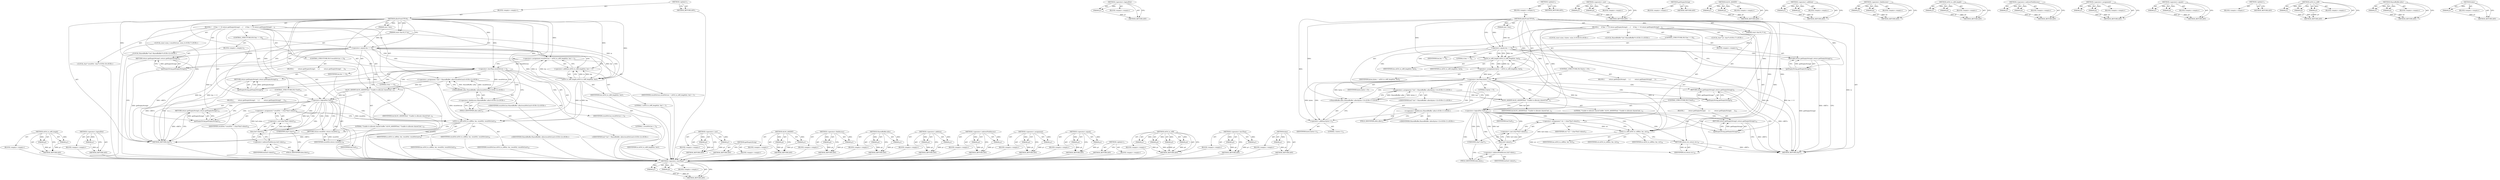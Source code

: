 digraph "data" {
vulnerable_113 [label=<(METHOD,&lt;operator&gt;.lessThan)>];
vulnerable_114 [label=<(PARAM,p1)>];
vulnerable_115 [label=<(PARAM,p2)>];
vulnerable_116 [label=<(BLOCK,&lt;empty&gt;,&lt;empty&gt;)>];
vulnerable_117 [label=<(METHOD_RETURN,ANY)>];
vulnerable_138 [label=<(METHOD,&lt;operator&gt;.logicalNot)>];
vulnerable_139 [label=<(PARAM,p1)>];
vulnerable_140 [label=<(BLOCK,&lt;empty&gt;,&lt;empty&gt;)>];
vulnerable_141 [label=<(METHOD_RETURN,ANY)>];
vulnerable_6 [label=<(METHOD,&lt;global&gt;)<SUB>1</SUB>>];
vulnerable_7 [label=<(BLOCK,&lt;empty&gt;,&lt;empty&gt;)<SUB>1</SUB>>];
vulnerable_8 [label=<(METHOD,allocFromUTF16)<SUB>1</SUB>>];
vulnerable_9 [label=<(PARAM,const char16_t* in)<SUB>1</SUB>>];
vulnerable_10 [label=<(PARAM,size_t len)<SUB>1</SUB>>];
vulnerable_11 [label=<(BLOCK,{
     if (len == 0) return getEmptyString();
 ...,{
     if (len == 0) return getEmptyString();
 ...)<SUB>3</SUB>>];
vulnerable_12 [label=<(CONTROL_STRUCTURE,IF,if (len == 0))<SUB>4</SUB>>];
vulnerable_13 [label=<(&lt;operator&gt;.equals,len == 0)<SUB>4</SUB>>];
vulnerable_14 [label=<(IDENTIFIER,len,len == 0)<SUB>4</SUB>>];
vulnerable_15 [label=<(LITERAL,0,len == 0)<SUB>4</SUB>>];
vulnerable_16 [label=<(BLOCK,&lt;empty&gt;,&lt;empty&gt;)<SUB>4</SUB>>];
vulnerable_17 [label=<(RETURN,return getEmptyString();,return getEmptyString();)<SUB>4</SUB>>];
vulnerable_18 [label=<(getEmptyString,getEmptyString())<SUB>4</SUB>>];
vulnerable_19 [label="<(LOCAL,const ssize_t bytes: ssize_t)<SUB>6</SUB>>"];
vulnerable_20 [label=<(&lt;operator&gt;.assignment,bytes = utf16_to_utf8_length(in, len))<SUB>6</SUB>>];
vulnerable_21 [label=<(IDENTIFIER,bytes,bytes = utf16_to_utf8_length(in, len))<SUB>6</SUB>>];
vulnerable_22 [label=<(utf16_to_utf8_length,utf16_to_utf8_length(in, len))<SUB>6</SUB>>];
vulnerable_23 [label=<(IDENTIFIER,in,utf16_to_utf8_length(in, len))<SUB>6</SUB>>];
vulnerable_24 [label=<(IDENTIFIER,len,utf16_to_utf8_length(in, len))<SUB>6</SUB>>];
vulnerable_25 [label=<(CONTROL_STRUCTURE,IF,if (bytes &lt; 0))<SUB>7</SUB>>];
vulnerable_26 [label=<(&lt;operator&gt;.lessThan,bytes &lt; 0)<SUB>7</SUB>>];
vulnerable_27 [label=<(IDENTIFIER,bytes,bytes &lt; 0)<SUB>7</SUB>>];
vulnerable_28 [label=<(LITERAL,0,bytes &lt; 0)<SUB>7</SUB>>];
vulnerable_29 [label=<(BLOCK,{
         return getEmptyString();
     },{
         return getEmptyString();
     })<SUB>7</SUB>>];
vulnerable_30 [label=<(RETURN,return getEmptyString();,return getEmptyString();)<SUB>8</SUB>>];
vulnerable_31 [label=<(getEmptyString,getEmptyString())<SUB>8</SUB>>];
vulnerable_32 [label="<(LOCAL,SharedBuffer* buf: SharedBuffer*)<SUB>11</SUB>>"];
vulnerable_33 [label="<(&lt;operator&gt;.assignment,* buf = SharedBuffer::alloc(bytes+1))<SUB>11</SUB>>"];
vulnerable_34 [label="<(IDENTIFIER,buf,* buf = SharedBuffer::alloc(bytes+1))<SUB>11</SUB>>"];
vulnerable_35 [label="<(SharedBuffer.alloc,SharedBuffer::alloc(bytes+1))<SUB>11</SUB>>"];
vulnerable_36 [label="<(&lt;operator&gt;.fieldAccess,SharedBuffer::alloc)<SUB>11</SUB>>"];
vulnerable_37 [label="<(IDENTIFIER,SharedBuffer,SharedBuffer::alloc(bytes+1))<SUB>11</SUB>>"];
vulnerable_38 [label=<(FIELD_IDENTIFIER,alloc,alloc)<SUB>11</SUB>>];
vulnerable_39 [label=<(&lt;operator&gt;.addition,bytes+1)<SUB>11</SUB>>];
vulnerable_40 [label=<(IDENTIFIER,bytes,bytes+1)<SUB>11</SUB>>];
vulnerable_41 [label=<(LITERAL,1,bytes+1)<SUB>11</SUB>>];
vulnerable_42 [label=<(ALOG_ASSERT,ALOG_ASSERT(buf, &quot;Unable to allocate shared buf...)<SUB>12</SUB>>];
vulnerable_43 [label=<(IDENTIFIER,buf,ALOG_ASSERT(buf, &quot;Unable to allocate shared buf...)<SUB>12</SUB>>];
vulnerable_44 [label=<(LITERAL,&quot;Unable to allocate shared buffer&quot;,ALOG_ASSERT(buf, &quot;Unable to allocate shared buf...)<SUB>12</SUB>>];
vulnerable_45 [label=<(CONTROL_STRUCTURE,IF,if (!buf))<SUB>13</SUB>>];
vulnerable_46 [label=<(&lt;operator&gt;.logicalNot,!buf)<SUB>13</SUB>>];
vulnerable_47 [label=<(IDENTIFIER,buf,!buf)<SUB>13</SUB>>];
vulnerable_48 [label=<(BLOCK,{
         return getEmptyString();
     },{
         return getEmptyString();
     })<SUB>13</SUB>>];
vulnerable_49 [label=<(RETURN,return getEmptyString();,return getEmptyString();)<SUB>14</SUB>>];
vulnerable_50 [label=<(getEmptyString,getEmptyString())<SUB>14</SUB>>];
vulnerable_51 [label="<(LOCAL,char* str: char*)<SUB>17</SUB>>"];
vulnerable_52 [label=<(&lt;operator&gt;.assignment,* str = (char*)buf-&gt;data())<SUB>17</SUB>>];
vulnerable_53 [label=<(IDENTIFIER,str,* str = (char*)buf-&gt;data())<SUB>17</SUB>>];
vulnerable_54 [label=<(&lt;operator&gt;.cast,(char*)buf-&gt;data())<SUB>17</SUB>>];
vulnerable_55 [label=<(UNKNOWN,char*,char*)<SUB>17</SUB>>];
vulnerable_56 [label=<(data,buf-&gt;data())<SUB>17</SUB>>];
vulnerable_57 [label=<(&lt;operator&gt;.indirectFieldAccess,buf-&gt;data)<SUB>17</SUB>>];
vulnerable_58 [label=<(IDENTIFIER,buf,buf-&gt;data())<SUB>17</SUB>>];
vulnerable_59 [label=<(FIELD_IDENTIFIER,data,data)<SUB>17</SUB>>];
vulnerable_60 [label=<(utf16_to_utf8,utf16_to_utf8(in, len, str))<SUB>18</SUB>>];
vulnerable_61 [label=<(IDENTIFIER,in,utf16_to_utf8(in, len, str))<SUB>18</SUB>>];
vulnerable_62 [label=<(IDENTIFIER,len,utf16_to_utf8(in, len, str))<SUB>18</SUB>>];
vulnerable_63 [label=<(IDENTIFIER,str,utf16_to_utf8(in, len, str))<SUB>18</SUB>>];
vulnerable_64 [label=<(RETURN,return str;,return str;)<SUB>19</SUB>>];
vulnerable_65 [label=<(IDENTIFIER,str,return str;)<SUB>19</SUB>>];
vulnerable_66 [label=<(METHOD_RETURN,char*)<SUB>1</SUB>>];
vulnerable_68 [label=<(METHOD_RETURN,ANY)<SUB>1</SUB>>];
vulnerable_142 [label=<(METHOD,&lt;operator&gt;.cast)>];
vulnerable_143 [label=<(PARAM,p1)>];
vulnerable_144 [label=<(PARAM,p2)>];
vulnerable_145 [label=<(BLOCK,&lt;empty&gt;,&lt;empty&gt;)>];
vulnerable_146 [label=<(METHOD_RETURN,ANY)>];
vulnerable_100 [label=<(METHOD,getEmptyString)>];
vulnerable_101 [label=<(BLOCK,&lt;empty&gt;,&lt;empty&gt;)>];
vulnerable_102 [label=<(METHOD_RETURN,ANY)>];
vulnerable_133 [label=<(METHOD,ALOG_ASSERT)>];
vulnerable_134 [label=<(PARAM,p1)>];
vulnerable_135 [label=<(PARAM,p2)>];
vulnerable_136 [label=<(BLOCK,&lt;empty&gt;,&lt;empty&gt;)>];
vulnerable_137 [label=<(METHOD_RETURN,ANY)>];
vulnerable_128 [label=<(METHOD,&lt;operator&gt;.addition)>];
vulnerable_129 [label=<(PARAM,p1)>];
vulnerable_130 [label=<(PARAM,p2)>];
vulnerable_131 [label=<(BLOCK,&lt;empty&gt;,&lt;empty&gt;)>];
vulnerable_132 [label=<(METHOD_RETURN,ANY)>];
vulnerable_123 [label=<(METHOD,&lt;operator&gt;.fieldAccess)>];
vulnerable_124 [label=<(PARAM,p1)>];
vulnerable_125 [label=<(PARAM,p2)>];
vulnerable_126 [label=<(BLOCK,&lt;empty&gt;,&lt;empty&gt;)>];
vulnerable_127 [label=<(METHOD_RETURN,ANY)>];
vulnerable_108 [label=<(METHOD,utf16_to_utf8_length)>];
vulnerable_109 [label=<(PARAM,p1)>];
vulnerable_110 [label=<(PARAM,p2)>];
vulnerable_111 [label=<(BLOCK,&lt;empty&gt;,&lt;empty&gt;)>];
vulnerable_112 [label=<(METHOD_RETURN,ANY)>];
vulnerable_151 [label=<(METHOD,&lt;operator&gt;.indirectFieldAccess)>];
vulnerable_152 [label=<(PARAM,p1)>];
vulnerable_153 [label=<(PARAM,p2)>];
vulnerable_154 [label=<(BLOCK,&lt;empty&gt;,&lt;empty&gt;)>];
vulnerable_155 [label=<(METHOD_RETURN,ANY)>];
vulnerable_103 [label=<(METHOD,&lt;operator&gt;.assignment)>];
vulnerable_104 [label=<(PARAM,p1)>];
vulnerable_105 [label=<(PARAM,p2)>];
vulnerable_106 [label=<(BLOCK,&lt;empty&gt;,&lt;empty&gt;)>];
vulnerable_107 [label=<(METHOD_RETURN,ANY)>];
vulnerable_95 [label=<(METHOD,&lt;operator&gt;.equals)>];
vulnerable_96 [label=<(PARAM,p1)>];
vulnerable_97 [label=<(PARAM,p2)>];
vulnerable_98 [label=<(BLOCK,&lt;empty&gt;,&lt;empty&gt;)>];
vulnerable_99 [label=<(METHOD_RETURN,ANY)>];
vulnerable_89 [label=<(METHOD,&lt;global&gt;)<SUB>1</SUB>>];
vulnerable_90 [label=<(BLOCK,&lt;empty&gt;,&lt;empty&gt;)>];
vulnerable_91 [label=<(METHOD_RETURN,ANY)>];
vulnerable_156 [label=<(METHOD,utf16_to_utf8)>];
vulnerable_157 [label=<(PARAM,p1)>];
vulnerable_158 [label=<(PARAM,p2)>];
vulnerable_159 [label=<(PARAM,p3)>];
vulnerable_160 [label=<(BLOCK,&lt;empty&gt;,&lt;empty&gt;)>];
vulnerable_161 [label=<(METHOD_RETURN,ANY)>];
vulnerable_118 [label=<(METHOD,SharedBuffer.alloc)>];
vulnerable_119 [label=<(PARAM,p1)>];
vulnerable_120 [label=<(PARAM,p2)>];
vulnerable_121 [label=<(BLOCK,&lt;empty&gt;,&lt;empty&gt;)>];
vulnerable_122 [label=<(METHOD_RETURN,ANY)>];
vulnerable_147 [label=<(METHOD,data)>];
vulnerable_148 [label=<(PARAM,p1)>];
vulnerable_149 [label=<(BLOCK,&lt;empty&gt;,&lt;empty&gt;)>];
vulnerable_150 [label=<(METHOD_RETURN,ANY)>];
fixed_114 [label=<(METHOD,utf16_to_utf8_length)>];
fixed_115 [label=<(PARAM,p1)>];
fixed_116 [label=<(PARAM,p2)>];
fixed_117 [label=<(BLOCK,&lt;empty&gt;,&lt;empty&gt;)>];
fixed_118 [label=<(METHOD_RETURN,ANY)>];
fixed_139 [label=<(METHOD,&lt;operator&gt;.logicalNot)>];
fixed_140 [label=<(PARAM,p1)>];
fixed_141 [label=<(BLOCK,&lt;empty&gt;,&lt;empty&gt;)>];
fixed_142 [label=<(METHOD_RETURN,ANY)>];
fixed_6 [label=<(METHOD,&lt;global&gt;)<SUB>1</SUB>>];
fixed_7 [label=<(BLOCK,&lt;empty&gt;,&lt;empty&gt;)<SUB>1</SUB>>];
fixed_8 [label=<(METHOD,allocFromUTF16)<SUB>1</SUB>>];
fixed_9 [label=<(PARAM,const char16_t* in)<SUB>1</SUB>>];
fixed_10 [label=<(PARAM,size_t len)<SUB>1</SUB>>];
fixed_11 [label=<(BLOCK,{
     if (len == 0) return getEmptyString();
 ...,{
     if (len == 0) return getEmptyString();
 ...)<SUB>3</SUB>>];
fixed_12 [label=<(CONTROL_STRUCTURE,IF,if (len == 0))<SUB>4</SUB>>];
fixed_13 [label=<(&lt;operator&gt;.equals,len == 0)<SUB>4</SUB>>];
fixed_14 [label=<(IDENTIFIER,len,len == 0)<SUB>4</SUB>>];
fixed_15 [label=<(LITERAL,0,len == 0)<SUB>4</SUB>>];
fixed_16 [label=<(BLOCK,&lt;empty&gt;,&lt;empty&gt;)<SUB>4</SUB>>];
fixed_17 [label=<(RETURN,return getEmptyString();,return getEmptyString();)<SUB>4</SUB>>];
fixed_18 [label=<(getEmptyString,getEmptyString())<SUB>4</SUB>>];
fixed_19 [label="<(LOCAL,const ssize_t resultStrLen: ssize_t)<SUB>7</SUB>>"];
fixed_20 [label=<(&lt;operator&gt;.assignment,resultStrLen = utf16_to_utf8_length(in, len) + 1)<SUB>7</SUB>>];
fixed_21 [label=<(IDENTIFIER,resultStrLen,resultStrLen = utf16_to_utf8_length(in, len) + 1)<SUB>7</SUB>>];
fixed_22 [label=<(&lt;operator&gt;.addition,utf16_to_utf8_length(in, len) + 1)<SUB>7</SUB>>];
fixed_23 [label=<(utf16_to_utf8_length,utf16_to_utf8_length(in, len))<SUB>7</SUB>>];
fixed_24 [label=<(IDENTIFIER,in,utf16_to_utf8_length(in, len))<SUB>7</SUB>>];
fixed_25 [label=<(IDENTIFIER,len,utf16_to_utf8_length(in, len))<SUB>7</SUB>>];
fixed_26 [label=<(LITERAL,1,utf16_to_utf8_length(in, len) + 1)<SUB>7</SUB>>];
fixed_27 [label=<(CONTROL_STRUCTURE,IF,if (resultStrLen &lt; 1))<SUB>8</SUB>>];
fixed_28 [label=<(&lt;operator&gt;.lessThan,resultStrLen &lt; 1)<SUB>8</SUB>>];
fixed_29 [label=<(IDENTIFIER,resultStrLen,resultStrLen &lt; 1)<SUB>8</SUB>>];
fixed_30 [label=<(LITERAL,1,resultStrLen &lt; 1)<SUB>8</SUB>>];
fixed_31 [label=<(BLOCK,{
         return getEmptyString();
     },{
         return getEmptyString();
     })<SUB>8</SUB>>];
fixed_32 [label=<(RETURN,return getEmptyString();,return getEmptyString();)<SUB>9</SUB>>];
fixed_33 [label=<(getEmptyString,getEmptyString())<SUB>9</SUB>>];
fixed_34 [label="<(LOCAL,SharedBuffer* buf: SharedBuffer*)<SUB>12</SUB>>"];
fixed_35 [label="<(&lt;operator&gt;.assignment,* buf = SharedBuffer::alloc(resultStrLen))<SUB>12</SUB>>"];
fixed_36 [label="<(IDENTIFIER,buf,* buf = SharedBuffer::alloc(resultStrLen))<SUB>12</SUB>>"];
fixed_37 [label="<(SharedBuffer.alloc,SharedBuffer::alloc(resultStrLen))<SUB>12</SUB>>"];
fixed_38 [label="<(&lt;operator&gt;.fieldAccess,SharedBuffer::alloc)<SUB>12</SUB>>"];
fixed_39 [label="<(IDENTIFIER,SharedBuffer,SharedBuffer::alloc(resultStrLen))<SUB>12</SUB>>"];
fixed_40 [label=<(FIELD_IDENTIFIER,alloc,alloc)<SUB>12</SUB>>];
fixed_41 [label="<(IDENTIFIER,resultStrLen,SharedBuffer::alloc(resultStrLen))<SUB>12</SUB>>"];
fixed_42 [label=<(ALOG_ASSERT,ALOG_ASSERT(buf, &quot;Unable to allocate shared buf...)<SUB>13</SUB>>];
fixed_43 [label=<(IDENTIFIER,buf,ALOG_ASSERT(buf, &quot;Unable to allocate shared buf...)<SUB>13</SUB>>];
fixed_44 [label=<(LITERAL,&quot;Unable to allocate shared buffer&quot;,ALOG_ASSERT(buf, &quot;Unable to allocate shared buf...)<SUB>13</SUB>>];
fixed_45 [label=<(CONTROL_STRUCTURE,IF,if (!buf))<SUB>14</SUB>>];
fixed_46 [label=<(&lt;operator&gt;.logicalNot,!buf)<SUB>14</SUB>>];
fixed_47 [label=<(IDENTIFIER,buf,!buf)<SUB>14</SUB>>];
fixed_48 [label=<(BLOCK,{
         return getEmptyString();
     },{
         return getEmptyString();
     })<SUB>14</SUB>>];
fixed_49 [label=<(RETURN,return getEmptyString();,return getEmptyString();)<SUB>15</SUB>>];
fixed_50 [label=<(getEmptyString,getEmptyString())<SUB>15</SUB>>];
fixed_51 [label="<(LOCAL,char* resultStr: char*)<SUB>18</SUB>>"];
fixed_52 [label=<(&lt;operator&gt;.assignment,* resultStr = (char*)buf-&gt;data())<SUB>18</SUB>>];
fixed_53 [label=<(IDENTIFIER,resultStr,* resultStr = (char*)buf-&gt;data())<SUB>18</SUB>>];
fixed_54 [label=<(&lt;operator&gt;.cast,(char*)buf-&gt;data())<SUB>18</SUB>>];
fixed_55 [label=<(UNKNOWN,char*,char*)<SUB>18</SUB>>];
fixed_56 [label=<(data,buf-&gt;data())<SUB>18</SUB>>];
fixed_57 [label=<(&lt;operator&gt;.indirectFieldAccess,buf-&gt;data)<SUB>18</SUB>>];
fixed_58 [label=<(IDENTIFIER,buf,buf-&gt;data())<SUB>18</SUB>>];
fixed_59 [label=<(FIELD_IDENTIFIER,data,data)<SUB>18</SUB>>];
fixed_60 [label=<(utf16_to_utf8,utf16_to_utf8(in, len, resultStr, resultStrLen))<SUB>19</SUB>>];
fixed_61 [label=<(IDENTIFIER,in,utf16_to_utf8(in, len, resultStr, resultStrLen))<SUB>19</SUB>>];
fixed_62 [label=<(IDENTIFIER,len,utf16_to_utf8(in, len, resultStr, resultStrLen))<SUB>19</SUB>>];
fixed_63 [label=<(IDENTIFIER,resultStr,utf16_to_utf8(in, len, resultStr, resultStrLen))<SUB>19</SUB>>];
fixed_64 [label=<(IDENTIFIER,resultStrLen,utf16_to_utf8(in, len, resultStr, resultStrLen))<SUB>19</SUB>>];
fixed_65 [label=<(RETURN,return resultStr;,return resultStr;)<SUB>20</SUB>>];
fixed_66 [label=<(IDENTIFIER,resultStr,return resultStr;)<SUB>20</SUB>>];
fixed_67 [label=<(METHOD_RETURN,char*)<SUB>1</SUB>>];
fixed_69 [label=<(METHOD_RETURN,ANY)<SUB>1</SUB>>];
fixed_143 [label=<(METHOD,&lt;operator&gt;.cast)>];
fixed_144 [label=<(PARAM,p1)>];
fixed_145 [label=<(PARAM,p2)>];
fixed_146 [label=<(BLOCK,&lt;empty&gt;,&lt;empty&gt;)>];
fixed_147 [label=<(METHOD_RETURN,ANY)>];
fixed_101 [label=<(METHOD,getEmptyString)>];
fixed_102 [label=<(BLOCK,&lt;empty&gt;,&lt;empty&gt;)>];
fixed_103 [label=<(METHOD_RETURN,ANY)>];
fixed_134 [label=<(METHOD,ALOG_ASSERT)>];
fixed_135 [label=<(PARAM,p1)>];
fixed_136 [label=<(PARAM,p2)>];
fixed_137 [label=<(BLOCK,&lt;empty&gt;,&lt;empty&gt;)>];
fixed_138 [label=<(METHOD_RETURN,ANY)>];
fixed_129 [label=<(METHOD,&lt;operator&gt;.fieldAccess)>];
fixed_130 [label=<(PARAM,p1)>];
fixed_131 [label=<(PARAM,p2)>];
fixed_132 [label=<(BLOCK,&lt;empty&gt;,&lt;empty&gt;)>];
fixed_133 [label=<(METHOD_RETURN,ANY)>];
fixed_124 [label=<(METHOD,SharedBuffer.alloc)>];
fixed_125 [label=<(PARAM,p1)>];
fixed_126 [label=<(PARAM,p2)>];
fixed_127 [label=<(BLOCK,&lt;empty&gt;,&lt;empty&gt;)>];
fixed_128 [label=<(METHOD_RETURN,ANY)>];
fixed_109 [label=<(METHOD,&lt;operator&gt;.addition)>];
fixed_110 [label=<(PARAM,p1)>];
fixed_111 [label=<(PARAM,p2)>];
fixed_112 [label=<(BLOCK,&lt;empty&gt;,&lt;empty&gt;)>];
fixed_113 [label=<(METHOD_RETURN,ANY)>];
fixed_152 [label=<(METHOD,&lt;operator&gt;.indirectFieldAccess)>];
fixed_153 [label=<(PARAM,p1)>];
fixed_154 [label=<(PARAM,p2)>];
fixed_155 [label=<(BLOCK,&lt;empty&gt;,&lt;empty&gt;)>];
fixed_156 [label=<(METHOD_RETURN,ANY)>];
fixed_104 [label=<(METHOD,&lt;operator&gt;.assignment)>];
fixed_105 [label=<(PARAM,p1)>];
fixed_106 [label=<(PARAM,p2)>];
fixed_107 [label=<(BLOCK,&lt;empty&gt;,&lt;empty&gt;)>];
fixed_108 [label=<(METHOD_RETURN,ANY)>];
fixed_96 [label=<(METHOD,&lt;operator&gt;.equals)>];
fixed_97 [label=<(PARAM,p1)>];
fixed_98 [label=<(PARAM,p2)>];
fixed_99 [label=<(BLOCK,&lt;empty&gt;,&lt;empty&gt;)>];
fixed_100 [label=<(METHOD_RETURN,ANY)>];
fixed_90 [label=<(METHOD,&lt;global&gt;)<SUB>1</SUB>>];
fixed_91 [label=<(BLOCK,&lt;empty&gt;,&lt;empty&gt;)>];
fixed_92 [label=<(METHOD_RETURN,ANY)>];
fixed_157 [label=<(METHOD,utf16_to_utf8)>];
fixed_158 [label=<(PARAM,p1)>];
fixed_159 [label=<(PARAM,p2)>];
fixed_160 [label=<(PARAM,p3)>];
fixed_161 [label=<(PARAM,p4)>];
fixed_162 [label=<(BLOCK,&lt;empty&gt;,&lt;empty&gt;)>];
fixed_163 [label=<(METHOD_RETURN,ANY)>];
fixed_119 [label=<(METHOD,&lt;operator&gt;.lessThan)>];
fixed_120 [label=<(PARAM,p1)>];
fixed_121 [label=<(PARAM,p2)>];
fixed_122 [label=<(BLOCK,&lt;empty&gt;,&lt;empty&gt;)>];
fixed_123 [label=<(METHOD_RETURN,ANY)>];
fixed_148 [label=<(METHOD,data)>];
fixed_149 [label=<(PARAM,p1)>];
fixed_150 [label=<(BLOCK,&lt;empty&gt;,&lt;empty&gt;)>];
fixed_151 [label=<(METHOD_RETURN,ANY)>];
vulnerable_113 -> vulnerable_114  [key=0, label="AST: "];
vulnerable_113 -> vulnerable_114  [key=1, label="DDG: "];
vulnerable_113 -> vulnerable_116  [key=0, label="AST: "];
vulnerable_113 -> vulnerable_115  [key=0, label="AST: "];
vulnerable_113 -> vulnerable_115  [key=1, label="DDG: "];
vulnerable_113 -> vulnerable_117  [key=0, label="AST: "];
vulnerable_113 -> vulnerable_117  [key=1, label="CFG: "];
vulnerable_114 -> vulnerable_117  [key=0, label="DDG: p1"];
vulnerable_115 -> vulnerable_117  [key=0, label="DDG: p2"];
vulnerable_138 -> vulnerable_139  [key=0, label="AST: "];
vulnerable_138 -> vulnerable_139  [key=1, label="DDG: "];
vulnerable_138 -> vulnerable_140  [key=0, label="AST: "];
vulnerable_138 -> vulnerable_141  [key=0, label="AST: "];
vulnerable_138 -> vulnerable_141  [key=1, label="CFG: "];
vulnerable_139 -> vulnerable_141  [key=0, label="DDG: p1"];
vulnerable_6 -> vulnerable_7  [key=0, label="AST: "];
vulnerable_6 -> vulnerable_68  [key=0, label="AST: "];
vulnerable_6 -> vulnerable_68  [key=1, label="CFG: "];
vulnerable_7 -> vulnerable_8  [key=0, label="AST: "];
vulnerable_8 -> vulnerable_9  [key=0, label="AST: "];
vulnerable_8 -> vulnerable_9  [key=1, label="DDG: "];
vulnerable_8 -> vulnerable_10  [key=0, label="AST: "];
vulnerable_8 -> vulnerable_10  [key=1, label="DDG: "];
vulnerable_8 -> vulnerable_11  [key=0, label="AST: "];
vulnerable_8 -> vulnerable_66  [key=0, label="AST: "];
vulnerable_8 -> vulnerable_13  [key=0, label="CFG: "];
vulnerable_8 -> vulnerable_13  [key=1, label="DDG: "];
vulnerable_8 -> vulnerable_42  [key=0, label="DDG: "];
vulnerable_8 -> vulnerable_60  [key=0, label="DDG: "];
vulnerable_8 -> vulnerable_65  [key=0, label="DDG: "];
vulnerable_8 -> vulnerable_22  [key=0, label="DDG: "];
vulnerable_8 -> vulnerable_26  [key=0, label="DDG: "];
vulnerable_8 -> vulnerable_35  [key=0, label="DDG: "];
vulnerable_8 -> vulnerable_46  [key=0, label="DDG: "];
vulnerable_8 -> vulnerable_18  [key=0, label="DDG: "];
vulnerable_8 -> vulnerable_31  [key=0, label="DDG: "];
vulnerable_8 -> vulnerable_39  [key=0, label="DDG: "];
vulnerable_8 -> vulnerable_50  [key=0, label="DDG: "];
vulnerable_9 -> vulnerable_66  [key=0, label="DDG: in"];
vulnerable_9 -> vulnerable_22  [key=0, label="DDG: in"];
vulnerable_10 -> vulnerable_13  [key=0, label="DDG: len"];
vulnerable_11 -> vulnerable_12  [key=0, label="AST: "];
vulnerable_11 -> vulnerable_19  [key=0, label="AST: "];
vulnerable_11 -> vulnerable_20  [key=0, label="AST: "];
vulnerable_11 -> vulnerable_25  [key=0, label="AST: "];
vulnerable_11 -> vulnerable_32  [key=0, label="AST: "];
vulnerable_11 -> vulnerable_33  [key=0, label="AST: "];
vulnerable_11 -> vulnerable_42  [key=0, label="AST: "];
vulnerable_11 -> vulnerable_45  [key=0, label="AST: "];
vulnerable_11 -> vulnerable_51  [key=0, label="AST: "];
vulnerable_11 -> vulnerable_52  [key=0, label="AST: "];
vulnerable_11 -> vulnerable_60  [key=0, label="AST: "];
vulnerable_11 -> vulnerable_64  [key=0, label="AST: "];
vulnerable_12 -> vulnerable_13  [key=0, label="AST: "];
vulnerable_12 -> vulnerable_16  [key=0, label="AST: "];
vulnerable_13 -> vulnerable_14  [key=0, label="AST: "];
vulnerable_13 -> vulnerable_15  [key=0, label="AST: "];
vulnerable_13 -> vulnerable_18  [key=0, label="CFG: "];
vulnerable_13 -> vulnerable_18  [key=1, label="CDG: "];
vulnerable_13 -> vulnerable_22  [key=0, label="CFG: "];
vulnerable_13 -> vulnerable_22  [key=1, label="DDG: len"];
vulnerable_13 -> vulnerable_22  [key=2, label="CDG: "];
vulnerable_13 -> vulnerable_66  [key=0, label="DDG: len"];
vulnerable_13 -> vulnerable_66  [key=1, label="DDG: len == 0"];
vulnerable_13 -> vulnerable_17  [key=0, label="CDG: "];
vulnerable_13 -> vulnerable_26  [key=0, label="CDG: "];
vulnerable_13 -> vulnerable_20  [key=0, label="CDG: "];
vulnerable_16 -> vulnerable_17  [key=0, label="AST: "];
vulnerable_17 -> vulnerable_18  [key=0, label="AST: "];
vulnerable_17 -> vulnerable_66  [key=0, label="CFG: "];
vulnerable_17 -> vulnerable_66  [key=1, label="DDG: &lt;RET&gt;"];
vulnerable_18 -> vulnerable_17  [key=0, label="CFG: "];
vulnerable_18 -> vulnerable_17  [key=1, label="DDG: getEmptyString()"];
vulnerable_18 -> vulnerable_66  [key=0, label="DDG: getEmptyString()"];
vulnerable_20 -> vulnerable_21  [key=0, label="AST: "];
vulnerable_20 -> vulnerable_22  [key=0, label="AST: "];
vulnerable_20 -> vulnerable_26  [key=0, label="CFG: "];
vulnerable_20 -> vulnerable_26  [key=1, label="DDG: bytes"];
vulnerable_22 -> vulnerable_23  [key=0, label="AST: "];
vulnerable_22 -> vulnerable_24  [key=0, label="AST: "];
vulnerable_22 -> vulnerable_20  [key=0, label="CFG: "];
vulnerable_22 -> vulnerable_20  [key=1, label="DDG: in"];
vulnerable_22 -> vulnerable_20  [key=2, label="DDG: len"];
vulnerable_22 -> vulnerable_60  [key=0, label="DDG: in"];
vulnerable_22 -> vulnerable_60  [key=1, label="DDG: len"];
vulnerable_25 -> vulnerable_26  [key=0, label="AST: "];
vulnerable_25 -> vulnerable_29  [key=0, label="AST: "];
vulnerable_26 -> vulnerable_27  [key=0, label="AST: "];
vulnerable_26 -> vulnerable_28  [key=0, label="AST: "];
vulnerable_26 -> vulnerable_31  [key=0, label="CFG: "];
vulnerable_26 -> vulnerable_31  [key=1, label="CDG: "];
vulnerable_26 -> vulnerable_38  [key=0, label="CFG: "];
vulnerable_26 -> vulnerable_38  [key=1, label="CDG: "];
vulnerable_26 -> vulnerable_35  [key=0, label="DDG: bytes"];
vulnerable_26 -> vulnerable_35  [key=1, label="CDG: "];
vulnerable_26 -> vulnerable_39  [key=0, label="DDG: bytes"];
vulnerable_26 -> vulnerable_39  [key=1, label="CDG: "];
vulnerable_26 -> vulnerable_30  [key=0, label="CDG: "];
vulnerable_26 -> vulnerable_33  [key=0, label="CDG: "];
vulnerable_26 -> vulnerable_42  [key=0, label="CDG: "];
vulnerable_26 -> vulnerable_36  [key=0, label="CDG: "];
vulnerable_26 -> vulnerable_46  [key=0, label="CDG: "];
vulnerable_29 -> vulnerable_30  [key=0, label="AST: "];
vulnerable_30 -> vulnerable_31  [key=0, label="AST: "];
vulnerable_30 -> vulnerable_66  [key=0, label="CFG: "];
vulnerable_30 -> vulnerable_66  [key=1, label="DDG: &lt;RET&gt;"];
vulnerable_31 -> vulnerable_30  [key=0, label="CFG: "];
vulnerable_31 -> vulnerable_30  [key=1, label="DDG: getEmptyString()"];
vulnerable_33 -> vulnerable_34  [key=0, label="AST: "];
vulnerable_33 -> vulnerable_35  [key=0, label="AST: "];
vulnerable_33 -> vulnerable_42  [key=0, label="CFG: "];
vulnerable_33 -> vulnerable_42  [key=1, label="DDG: buf"];
vulnerable_35 -> vulnerable_36  [key=0, label="AST: "];
vulnerable_35 -> vulnerable_39  [key=0, label="AST: "];
vulnerable_35 -> vulnerable_33  [key=0, label="CFG: "];
vulnerable_35 -> vulnerable_33  [key=1, label="DDG: SharedBuffer::alloc"];
vulnerable_35 -> vulnerable_33  [key=2, label="DDG: bytes+1"];
vulnerable_36 -> vulnerable_37  [key=0, label="AST: "];
vulnerable_36 -> vulnerable_38  [key=0, label="AST: "];
vulnerable_36 -> vulnerable_39  [key=0, label="CFG: "];
vulnerable_38 -> vulnerable_36  [key=0, label="CFG: "];
vulnerable_39 -> vulnerable_40  [key=0, label="AST: "];
vulnerable_39 -> vulnerable_41  [key=0, label="AST: "];
vulnerable_39 -> vulnerable_35  [key=0, label="CFG: "];
vulnerable_42 -> vulnerable_43  [key=0, label="AST: "];
vulnerable_42 -> vulnerable_44  [key=0, label="AST: "];
vulnerable_42 -> vulnerable_46  [key=0, label="CFG: "];
vulnerable_42 -> vulnerable_46  [key=1, label="DDG: buf"];
vulnerable_45 -> vulnerable_46  [key=0, label="AST: "];
vulnerable_45 -> vulnerable_48  [key=0, label="AST: "];
vulnerable_46 -> vulnerable_47  [key=0, label="AST: "];
vulnerable_46 -> vulnerable_50  [key=0, label="CFG: "];
vulnerable_46 -> vulnerable_50  [key=1, label="CDG: "];
vulnerable_46 -> vulnerable_55  [key=0, label="CFG: "];
vulnerable_46 -> vulnerable_55  [key=1, label="CDG: "];
vulnerable_46 -> vulnerable_56  [key=0, label="DDG: buf"];
vulnerable_46 -> vulnerable_56  [key=1, label="CDG: "];
vulnerable_46 -> vulnerable_49  [key=0, label="CDG: "];
vulnerable_46 -> vulnerable_60  [key=0, label="CDG: "];
vulnerable_46 -> vulnerable_64  [key=0, label="CDG: "];
vulnerable_46 -> vulnerable_57  [key=0, label="CDG: "];
vulnerable_46 -> vulnerable_52  [key=0, label="CDG: "];
vulnerable_46 -> vulnerable_59  [key=0, label="CDG: "];
vulnerable_46 -> vulnerable_54  [key=0, label="CDG: "];
vulnerable_48 -> vulnerable_49  [key=0, label="AST: "];
vulnerable_49 -> vulnerable_50  [key=0, label="AST: "];
vulnerable_49 -> vulnerable_66  [key=0, label="CFG: "];
vulnerable_49 -> vulnerable_66  [key=1, label="DDG: &lt;RET&gt;"];
vulnerable_50 -> vulnerable_49  [key=0, label="CFG: "];
vulnerable_50 -> vulnerable_49  [key=1, label="DDG: getEmptyString()"];
vulnerable_52 -> vulnerable_53  [key=0, label="AST: "];
vulnerable_52 -> vulnerable_54  [key=0, label="AST: "];
vulnerable_52 -> vulnerable_60  [key=0, label="CFG: "];
vulnerable_52 -> vulnerable_60  [key=1, label="DDG: str"];
vulnerable_54 -> vulnerable_55  [key=0, label="AST: "];
vulnerable_54 -> vulnerable_56  [key=0, label="AST: "];
vulnerable_54 -> vulnerable_52  [key=0, label="CFG: "];
vulnerable_55 -> vulnerable_59  [key=0, label="CFG: "];
vulnerable_56 -> vulnerable_57  [key=0, label="AST: "];
vulnerable_56 -> vulnerable_54  [key=0, label="CFG: "];
vulnerable_56 -> vulnerable_54  [key=1, label="DDG: buf-&gt;data"];
vulnerable_56 -> vulnerable_52  [key=0, label="DDG: buf-&gt;data"];
vulnerable_57 -> vulnerable_58  [key=0, label="AST: "];
vulnerable_57 -> vulnerable_59  [key=0, label="AST: "];
vulnerable_57 -> vulnerable_56  [key=0, label="CFG: "];
vulnerable_59 -> vulnerable_57  [key=0, label="CFG: "];
vulnerable_60 -> vulnerable_61  [key=0, label="AST: "];
vulnerable_60 -> vulnerable_62  [key=0, label="AST: "];
vulnerable_60 -> vulnerable_63  [key=0, label="AST: "];
vulnerable_60 -> vulnerable_64  [key=0, label="CFG: "];
vulnerable_60 -> vulnerable_65  [key=0, label="DDG: str"];
vulnerable_64 -> vulnerable_65  [key=0, label="AST: "];
vulnerable_64 -> vulnerable_66  [key=0, label="CFG: "];
vulnerable_64 -> vulnerable_66  [key=1, label="DDG: &lt;RET&gt;"];
vulnerable_65 -> vulnerable_64  [key=0, label="DDG: str"];
vulnerable_142 -> vulnerable_143  [key=0, label="AST: "];
vulnerable_142 -> vulnerable_143  [key=1, label="DDG: "];
vulnerable_142 -> vulnerable_145  [key=0, label="AST: "];
vulnerable_142 -> vulnerable_144  [key=0, label="AST: "];
vulnerable_142 -> vulnerable_144  [key=1, label="DDG: "];
vulnerable_142 -> vulnerable_146  [key=0, label="AST: "];
vulnerable_142 -> vulnerable_146  [key=1, label="CFG: "];
vulnerable_143 -> vulnerable_146  [key=0, label="DDG: p1"];
vulnerable_144 -> vulnerable_146  [key=0, label="DDG: p2"];
vulnerable_100 -> vulnerable_101  [key=0, label="AST: "];
vulnerable_100 -> vulnerable_102  [key=0, label="AST: "];
vulnerable_100 -> vulnerable_102  [key=1, label="CFG: "];
vulnerable_133 -> vulnerable_134  [key=0, label="AST: "];
vulnerable_133 -> vulnerable_134  [key=1, label="DDG: "];
vulnerable_133 -> vulnerable_136  [key=0, label="AST: "];
vulnerable_133 -> vulnerable_135  [key=0, label="AST: "];
vulnerable_133 -> vulnerable_135  [key=1, label="DDG: "];
vulnerable_133 -> vulnerable_137  [key=0, label="AST: "];
vulnerable_133 -> vulnerable_137  [key=1, label="CFG: "];
vulnerable_134 -> vulnerable_137  [key=0, label="DDG: p1"];
vulnerable_135 -> vulnerable_137  [key=0, label="DDG: p2"];
vulnerable_128 -> vulnerable_129  [key=0, label="AST: "];
vulnerable_128 -> vulnerable_129  [key=1, label="DDG: "];
vulnerable_128 -> vulnerable_131  [key=0, label="AST: "];
vulnerable_128 -> vulnerable_130  [key=0, label="AST: "];
vulnerable_128 -> vulnerable_130  [key=1, label="DDG: "];
vulnerable_128 -> vulnerable_132  [key=0, label="AST: "];
vulnerable_128 -> vulnerable_132  [key=1, label="CFG: "];
vulnerable_129 -> vulnerable_132  [key=0, label="DDG: p1"];
vulnerable_130 -> vulnerable_132  [key=0, label="DDG: p2"];
vulnerable_123 -> vulnerable_124  [key=0, label="AST: "];
vulnerable_123 -> vulnerable_124  [key=1, label="DDG: "];
vulnerable_123 -> vulnerable_126  [key=0, label="AST: "];
vulnerable_123 -> vulnerable_125  [key=0, label="AST: "];
vulnerable_123 -> vulnerable_125  [key=1, label="DDG: "];
vulnerable_123 -> vulnerable_127  [key=0, label="AST: "];
vulnerable_123 -> vulnerable_127  [key=1, label="CFG: "];
vulnerable_124 -> vulnerable_127  [key=0, label="DDG: p1"];
vulnerable_125 -> vulnerable_127  [key=0, label="DDG: p2"];
vulnerable_108 -> vulnerable_109  [key=0, label="AST: "];
vulnerable_108 -> vulnerable_109  [key=1, label="DDG: "];
vulnerable_108 -> vulnerable_111  [key=0, label="AST: "];
vulnerable_108 -> vulnerable_110  [key=0, label="AST: "];
vulnerable_108 -> vulnerable_110  [key=1, label="DDG: "];
vulnerable_108 -> vulnerable_112  [key=0, label="AST: "];
vulnerable_108 -> vulnerable_112  [key=1, label="CFG: "];
vulnerable_109 -> vulnerable_112  [key=0, label="DDG: p1"];
vulnerable_110 -> vulnerable_112  [key=0, label="DDG: p2"];
vulnerable_151 -> vulnerable_152  [key=0, label="AST: "];
vulnerable_151 -> vulnerable_152  [key=1, label="DDG: "];
vulnerable_151 -> vulnerable_154  [key=0, label="AST: "];
vulnerable_151 -> vulnerable_153  [key=0, label="AST: "];
vulnerable_151 -> vulnerable_153  [key=1, label="DDG: "];
vulnerable_151 -> vulnerable_155  [key=0, label="AST: "];
vulnerable_151 -> vulnerable_155  [key=1, label="CFG: "];
vulnerable_152 -> vulnerable_155  [key=0, label="DDG: p1"];
vulnerable_153 -> vulnerable_155  [key=0, label="DDG: p2"];
vulnerable_103 -> vulnerable_104  [key=0, label="AST: "];
vulnerable_103 -> vulnerable_104  [key=1, label="DDG: "];
vulnerable_103 -> vulnerable_106  [key=0, label="AST: "];
vulnerable_103 -> vulnerable_105  [key=0, label="AST: "];
vulnerable_103 -> vulnerable_105  [key=1, label="DDG: "];
vulnerable_103 -> vulnerable_107  [key=0, label="AST: "];
vulnerable_103 -> vulnerable_107  [key=1, label="CFG: "];
vulnerable_104 -> vulnerable_107  [key=0, label="DDG: p1"];
vulnerable_105 -> vulnerable_107  [key=0, label="DDG: p2"];
vulnerable_95 -> vulnerable_96  [key=0, label="AST: "];
vulnerable_95 -> vulnerable_96  [key=1, label="DDG: "];
vulnerable_95 -> vulnerable_98  [key=0, label="AST: "];
vulnerable_95 -> vulnerable_97  [key=0, label="AST: "];
vulnerable_95 -> vulnerable_97  [key=1, label="DDG: "];
vulnerable_95 -> vulnerable_99  [key=0, label="AST: "];
vulnerable_95 -> vulnerable_99  [key=1, label="CFG: "];
vulnerable_96 -> vulnerable_99  [key=0, label="DDG: p1"];
vulnerable_97 -> vulnerable_99  [key=0, label="DDG: p2"];
vulnerable_89 -> vulnerable_90  [key=0, label="AST: "];
vulnerable_89 -> vulnerable_91  [key=0, label="AST: "];
vulnerable_89 -> vulnerable_91  [key=1, label="CFG: "];
vulnerable_156 -> vulnerable_157  [key=0, label="AST: "];
vulnerable_156 -> vulnerable_157  [key=1, label="DDG: "];
vulnerable_156 -> vulnerable_160  [key=0, label="AST: "];
vulnerable_156 -> vulnerable_158  [key=0, label="AST: "];
vulnerable_156 -> vulnerable_158  [key=1, label="DDG: "];
vulnerable_156 -> vulnerable_161  [key=0, label="AST: "];
vulnerable_156 -> vulnerable_161  [key=1, label="CFG: "];
vulnerable_156 -> vulnerable_159  [key=0, label="AST: "];
vulnerable_156 -> vulnerable_159  [key=1, label="DDG: "];
vulnerable_157 -> vulnerable_161  [key=0, label="DDG: p1"];
vulnerable_158 -> vulnerable_161  [key=0, label="DDG: p2"];
vulnerable_159 -> vulnerable_161  [key=0, label="DDG: p3"];
vulnerable_118 -> vulnerable_119  [key=0, label="AST: "];
vulnerable_118 -> vulnerable_119  [key=1, label="DDG: "];
vulnerable_118 -> vulnerable_121  [key=0, label="AST: "];
vulnerable_118 -> vulnerable_120  [key=0, label="AST: "];
vulnerable_118 -> vulnerable_120  [key=1, label="DDG: "];
vulnerable_118 -> vulnerable_122  [key=0, label="AST: "];
vulnerable_118 -> vulnerable_122  [key=1, label="CFG: "];
vulnerable_119 -> vulnerable_122  [key=0, label="DDG: p1"];
vulnerable_120 -> vulnerable_122  [key=0, label="DDG: p2"];
vulnerable_147 -> vulnerable_148  [key=0, label="AST: "];
vulnerable_147 -> vulnerable_148  [key=1, label="DDG: "];
vulnerable_147 -> vulnerable_149  [key=0, label="AST: "];
vulnerable_147 -> vulnerable_150  [key=0, label="AST: "];
vulnerable_147 -> vulnerable_150  [key=1, label="CFG: "];
vulnerable_148 -> vulnerable_150  [key=0, label="DDG: p1"];
fixed_114 -> fixed_115  [key=0, label="AST: "];
fixed_114 -> fixed_115  [key=1, label="DDG: "];
fixed_114 -> fixed_117  [key=0, label="AST: "];
fixed_114 -> fixed_116  [key=0, label="AST: "];
fixed_114 -> fixed_116  [key=1, label="DDG: "];
fixed_114 -> fixed_118  [key=0, label="AST: "];
fixed_114 -> fixed_118  [key=1, label="CFG: "];
fixed_115 -> fixed_118  [key=0, label="DDG: p1"];
fixed_116 -> fixed_118  [key=0, label="DDG: p2"];
fixed_117 -> vulnerable_113  [key=0];
fixed_118 -> vulnerable_113  [key=0];
fixed_139 -> fixed_140  [key=0, label="AST: "];
fixed_139 -> fixed_140  [key=1, label="DDG: "];
fixed_139 -> fixed_141  [key=0, label="AST: "];
fixed_139 -> fixed_142  [key=0, label="AST: "];
fixed_139 -> fixed_142  [key=1, label="CFG: "];
fixed_140 -> fixed_142  [key=0, label="DDG: p1"];
fixed_141 -> vulnerable_113  [key=0];
fixed_142 -> vulnerable_113  [key=0];
fixed_6 -> fixed_7  [key=0, label="AST: "];
fixed_6 -> fixed_69  [key=0, label="AST: "];
fixed_6 -> fixed_69  [key=1, label="CFG: "];
fixed_7 -> fixed_8  [key=0, label="AST: "];
fixed_8 -> fixed_9  [key=0, label="AST: "];
fixed_8 -> fixed_9  [key=1, label="DDG: "];
fixed_8 -> fixed_10  [key=0, label="AST: "];
fixed_8 -> fixed_10  [key=1, label="DDG: "];
fixed_8 -> fixed_11  [key=0, label="AST: "];
fixed_8 -> fixed_67  [key=0, label="AST: "];
fixed_8 -> fixed_13  [key=0, label="CFG: "];
fixed_8 -> fixed_13  [key=1, label="DDG: "];
fixed_8 -> fixed_20  [key=0, label="DDG: "];
fixed_8 -> fixed_42  [key=0, label="DDG: "];
fixed_8 -> fixed_60  [key=0, label="DDG: "];
fixed_8 -> fixed_66  [key=0, label="DDG: "];
fixed_8 -> fixed_22  [key=0, label="DDG: "];
fixed_8 -> fixed_28  [key=0, label="DDG: "];
fixed_8 -> fixed_37  [key=0, label="DDG: "];
fixed_8 -> fixed_46  [key=0, label="DDG: "];
fixed_8 -> fixed_18  [key=0, label="DDG: "];
fixed_8 -> fixed_23  [key=0, label="DDG: "];
fixed_8 -> fixed_33  [key=0, label="DDG: "];
fixed_8 -> fixed_50  [key=0, label="DDG: "];
fixed_9 -> fixed_67  [key=0, label="DDG: in"];
fixed_9 -> fixed_23  [key=0, label="DDG: in"];
fixed_10 -> fixed_13  [key=0, label="DDG: len"];
fixed_11 -> fixed_12  [key=0, label="AST: "];
fixed_11 -> fixed_19  [key=0, label="AST: "];
fixed_11 -> fixed_20  [key=0, label="AST: "];
fixed_11 -> fixed_27  [key=0, label="AST: "];
fixed_11 -> fixed_34  [key=0, label="AST: "];
fixed_11 -> fixed_35  [key=0, label="AST: "];
fixed_11 -> fixed_42  [key=0, label="AST: "];
fixed_11 -> fixed_45  [key=0, label="AST: "];
fixed_11 -> fixed_51  [key=0, label="AST: "];
fixed_11 -> fixed_52  [key=0, label="AST: "];
fixed_11 -> fixed_60  [key=0, label="AST: "];
fixed_11 -> fixed_65  [key=0, label="AST: "];
fixed_12 -> fixed_13  [key=0, label="AST: "];
fixed_12 -> fixed_16  [key=0, label="AST: "];
fixed_13 -> fixed_14  [key=0, label="AST: "];
fixed_13 -> fixed_15  [key=0, label="AST: "];
fixed_13 -> fixed_18  [key=0, label="CFG: "];
fixed_13 -> fixed_18  [key=1, label="CDG: "];
fixed_13 -> fixed_23  [key=0, label="CFG: "];
fixed_13 -> fixed_23  [key=1, label="DDG: len"];
fixed_13 -> fixed_23  [key=2, label="CDG: "];
fixed_13 -> fixed_67  [key=0, label="DDG: len"];
fixed_13 -> fixed_67  [key=1, label="DDG: len == 0"];
fixed_13 -> fixed_17  [key=0, label="CDG: "];
fixed_13 -> fixed_28  [key=0, label="CDG: "];
fixed_13 -> fixed_20  [key=0, label="CDG: "];
fixed_13 -> fixed_22  [key=0, label="CDG: "];
fixed_14 -> vulnerable_113  [key=0];
fixed_15 -> vulnerable_113  [key=0];
fixed_16 -> fixed_17  [key=0, label="AST: "];
fixed_17 -> fixed_18  [key=0, label="AST: "];
fixed_17 -> fixed_67  [key=0, label="CFG: "];
fixed_17 -> fixed_67  [key=1, label="DDG: &lt;RET&gt;"];
fixed_18 -> fixed_17  [key=0, label="CFG: "];
fixed_18 -> fixed_17  [key=1, label="DDG: getEmptyString()"];
fixed_18 -> fixed_67  [key=0, label="DDG: getEmptyString()"];
fixed_19 -> vulnerable_113  [key=0];
fixed_20 -> fixed_21  [key=0, label="AST: "];
fixed_20 -> fixed_22  [key=0, label="AST: "];
fixed_20 -> fixed_28  [key=0, label="CFG: "];
fixed_20 -> fixed_28  [key=1, label="DDG: resultStrLen"];
fixed_21 -> vulnerable_113  [key=0];
fixed_22 -> fixed_23  [key=0, label="AST: "];
fixed_22 -> fixed_26  [key=0, label="AST: "];
fixed_22 -> fixed_20  [key=0, label="CFG: "];
fixed_23 -> fixed_24  [key=0, label="AST: "];
fixed_23 -> fixed_25  [key=0, label="AST: "];
fixed_23 -> fixed_22  [key=0, label="CFG: "];
fixed_23 -> fixed_22  [key=1, label="DDG: in"];
fixed_23 -> fixed_22  [key=2, label="DDG: len"];
fixed_23 -> fixed_20  [key=0, label="DDG: in"];
fixed_23 -> fixed_20  [key=1, label="DDG: len"];
fixed_23 -> fixed_60  [key=0, label="DDG: in"];
fixed_23 -> fixed_60  [key=1, label="DDG: len"];
fixed_24 -> vulnerable_113  [key=0];
fixed_25 -> vulnerable_113  [key=0];
fixed_26 -> vulnerable_113  [key=0];
fixed_27 -> fixed_28  [key=0, label="AST: "];
fixed_27 -> fixed_31  [key=0, label="AST: "];
fixed_28 -> fixed_29  [key=0, label="AST: "];
fixed_28 -> fixed_30  [key=0, label="AST: "];
fixed_28 -> fixed_33  [key=0, label="CFG: "];
fixed_28 -> fixed_33  [key=1, label="CDG: "];
fixed_28 -> fixed_40  [key=0, label="CFG: "];
fixed_28 -> fixed_40  [key=1, label="CDG: "];
fixed_28 -> fixed_37  [key=0, label="DDG: resultStrLen"];
fixed_28 -> fixed_37  [key=1, label="CDG: "];
fixed_28 -> fixed_32  [key=0, label="CDG: "];
fixed_28 -> fixed_42  [key=0, label="CDG: "];
fixed_28 -> fixed_46  [key=0, label="CDG: "];
fixed_28 -> fixed_38  [key=0, label="CDG: "];
fixed_28 -> fixed_35  [key=0, label="CDG: "];
fixed_29 -> vulnerable_113  [key=0];
fixed_30 -> vulnerable_113  [key=0];
fixed_31 -> fixed_32  [key=0, label="AST: "];
fixed_32 -> fixed_33  [key=0, label="AST: "];
fixed_32 -> fixed_67  [key=0, label="CFG: "];
fixed_32 -> fixed_67  [key=1, label="DDG: &lt;RET&gt;"];
fixed_33 -> fixed_32  [key=0, label="CFG: "];
fixed_33 -> fixed_32  [key=1, label="DDG: getEmptyString()"];
fixed_34 -> vulnerable_113  [key=0];
fixed_35 -> fixed_36  [key=0, label="AST: "];
fixed_35 -> fixed_37  [key=0, label="AST: "];
fixed_35 -> fixed_42  [key=0, label="CFG: "];
fixed_35 -> fixed_42  [key=1, label="DDG: buf"];
fixed_36 -> vulnerable_113  [key=0];
fixed_37 -> fixed_38  [key=0, label="AST: "];
fixed_37 -> fixed_41  [key=0, label="AST: "];
fixed_37 -> fixed_35  [key=0, label="CFG: "];
fixed_37 -> fixed_35  [key=1, label="DDG: SharedBuffer::alloc"];
fixed_37 -> fixed_35  [key=2, label="DDG: resultStrLen"];
fixed_37 -> fixed_60  [key=0, label="DDG: resultStrLen"];
fixed_38 -> fixed_39  [key=0, label="AST: "];
fixed_38 -> fixed_40  [key=0, label="AST: "];
fixed_38 -> fixed_37  [key=0, label="CFG: "];
fixed_39 -> vulnerable_113  [key=0];
fixed_40 -> fixed_38  [key=0, label="CFG: "];
fixed_41 -> vulnerable_113  [key=0];
fixed_42 -> fixed_43  [key=0, label="AST: "];
fixed_42 -> fixed_44  [key=0, label="AST: "];
fixed_42 -> fixed_46  [key=0, label="CFG: "];
fixed_42 -> fixed_46  [key=1, label="DDG: buf"];
fixed_43 -> vulnerable_113  [key=0];
fixed_44 -> vulnerable_113  [key=0];
fixed_45 -> fixed_46  [key=0, label="AST: "];
fixed_45 -> fixed_48  [key=0, label="AST: "];
fixed_46 -> fixed_47  [key=0, label="AST: "];
fixed_46 -> fixed_50  [key=0, label="CFG: "];
fixed_46 -> fixed_50  [key=1, label="CDG: "];
fixed_46 -> fixed_55  [key=0, label="CFG: "];
fixed_46 -> fixed_55  [key=1, label="CDG: "];
fixed_46 -> fixed_56  [key=0, label="DDG: buf"];
fixed_46 -> fixed_56  [key=1, label="CDG: "];
fixed_46 -> fixed_49  [key=0, label="CDG: "];
fixed_46 -> fixed_60  [key=0, label="CDG: "];
fixed_46 -> fixed_57  [key=0, label="CDG: "];
fixed_46 -> fixed_52  [key=0, label="CDG: "];
fixed_46 -> fixed_65  [key=0, label="CDG: "];
fixed_46 -> fixed_59  [key=0, label="CDG: "];
fixed_46 -> fixed_54  [key=0, label="CDG: "];
fixed_47 -> vulnerable_113  [key=0];
fixed_48 -> fixed_49  [key=0, label="AST: "];
fixed_49 -> fixed_50  [key=0, label="AST: "];
fixed_49 -> fixed_67  [key=0, label="CFG: "];
fixed_49 -> fixed_67  [key=1, label="DDG: &lt;RET&gt;"];
fixed_50 -> fixed_49  [key=0, label="CFG: "];
fixed_50 -> fixed_49  [key=1, label="DDG: getEmptyString()"];
fixed_51 -> vulnerable_113  [key=0];
fixed_52 -> fixed_53  [key=0, label="AST: "];
fixed_52 -> fixed_54  [key=0, label="AST: "];
fixed_52 -> fixed_60  [key=0, label="CFG: "];
fixed_52 -> fixed_60  [key=1, label="DDG: resultStr"];
fixed_53 -> vulnerable_113  [key=0];
fixed_54 -> fixed_55  [key=0, label="AST: "];
fixed_54 -> fixed_56  [key=0, label="AST: "];
fixed_54 -> fixed_52  [key=0, label="CFG: "];
fixed_55 -> fixed_59  [key=0, label="CFG: "];
fixed_56 -> fixed_57  [key=0, label="AST: "];
fixed_56 -> fixed_54  [key=0, label="CFG: "];
fixed_56 -> fixed_54  [key=1, label="DDG: buf-&gt;data"];
fixed_56 -> fixed_52  [key=0, label="DDG: buf-&gt;data"];
fixed_57 -> fixed_58  [key=0, label="AST: "];
fixed_57 -> fixed_59  [key=0, label="AST: "];
fixed_57 -> fixed_56  [key=0, label="CFG: "];
fixed_58 -> vulnerable_113  [key=0];
fixed_59 -> fixed_57  [key=0, label="CFG: "];
fixed_60 -> fixed_61  [key=0, label="AST: "];
fixed_60 -> fixed_62  [key=0, label="AST: "];
fixed_60 -> fixed_63  [key=0, label="AST: "];
fixed_60 -> fixed_64  [key=0, label="AST: "];
fixed_60 -> fixed_65  [key=0, label="CFG: "];
fixed_60 -> fixed_66  [key=0, label="DDG: resultStr"];
fixed_61 -> vulnerable_113  [key=0];
fixed_62 -> vulnerable_113  [key=0];
fixed_63 -> vulnerable_113  [key=0];
fixed_64 -> vulnerable_113  [key=0];
fixed_65 -> fixed_66  [key=0, label="AST: "];
fixed_65 -> fixed_67  [key=0, label="CFG: "];
fixed_65 -> fixed_67  [key=1, label="DDG: &lt;RET&gt;"];
fixed_66 -> fixed_65  [key=0, label="DDG: resultStr"];
fixed_67 -> vulnerable_113  [key=0];
fixed_69 -> vulnerable_113  [key=0];
fixed_143 -> fixed_144  [key=0, label="AST: "];
fixed_143 -> fixed_144  [key=1, label="DDG: "];
fixed_143 -> fixed_146  [key=0, label="AST: "];
fixed_143 -> fixed_145  [key=0, label="AST: "];
fixed_143 -> fixed_145  [key=1, label="DDG: "];
fixed_143 -> fixed_147  [key=0, label="AST: "];
fixed_143 -> fixed_147  [key=1, label="CFG: "];
fixed_144 -> fixed_147  [key=0, label="DDG: p1"];
fixed_145 -> fixed_147  [key=0, label="DDG: p2"];
fixed_146 -> vulnerable_113  [key=0];
fixed_147 -> vulnerable_113  [key=0];
fixed_101 -> fixed_102  [key=0, label="AST: "];
fixed_101 -> fixed_103  [key=0, label="AST: "];
fixed_101 -> fixed_103  [key=1, label="CFG: "];
fixed_102 -> vulnerable_113  [key=0];
fixed_103 -> vulnerable_113  [key=0];
fixed_134 -> fixed_135  [key=0, label="AST: "];
fixed_134 -> fixed_135  [key=1, label="DDG: "];
fixed_134 -> fixed_137  [key=0, label="AST: "];
fixed_134 -> fixed_136  [key=0, label="AST: "];
fixed_134 -> fixed_136  [key=1, label="DDG: "];
fixed_134 -> fixed_138  [key=0, label="AST: "];
fixed_134 -> fixed_138  [key=1, label="CFG: "];
fixed_135 -> fixed_138  [key=0, label="DDG: p1"];
fixed_136 -> fixed_138  [key=0, label="DDG: p2"];
fixed_137 -> vulnerable_113  [key=0];
fixed_138 -> vulnerable_113  [key=0];
fixed_129 -> fixed_130  [key=0, label="AST: "];
fixed_129 -> fixed_130  [key=1, label="DDG: "];
fixed_129 -> fixed_132  [key=0, label="AST: "];
fixed_129 -> fixed_131  [key=0, label="AST: "];
fixed_129 -> fixed_131  [key=1, label="DDG: "];
fixed_129 -> fixed_133  [key=0, label="AST: "];
fixed_129 -> fixed_133  [key=1, label="CFG: "];
fixed_130 -> fixed_133  [key=0, label="DDG: p1"];
fixed_131 -> fixed_133  [key=0, label="DDG: p2"];
fixed_132 -> vulnerable_113  [key=0];
fixed_133 -> vulnerable_113  [key=0];
fixed_124 -> fixed_125  [key=0, label="AST: "];
fixed_124 -> fixed_125  [key=1, label="DDG: "];
fixed_124 -> fixed_127  [key=0, label="AST: "];
fixed_124 -> fixed_126  [key=0, label="AST: "];
fixed_124 -> fixed_126  [key=1, label="DDG: "];
fixed_124 -> fixed_128  [key=0, label="AST: "];
fixed_124 -> fixed_128  [key=1, label="CFG: "];
fixed_125 -> fixed_128  [key=0, label="DDG: p1"];
fixed_126 -> fixed_128  [key=0, label="DDG: p2"];
fixed_127 -> vulnerable_113  [key=0];
fixed_128 -> vulnerable_113  [key=0];
fixed_109 -> fixed_110  [key=0, label="AST: "];
fixed_109 -> fixed_110  [key=1, label="DDG: "];
fixed_109 -> fixed_112  [key=0, label="AST: "];
fixed_109 -> fixed_111  [key=0, label="AST: "];
fixed_109 -> fixed_111  [key=1, label="DDG: "];
fixed_109 -> fixed_113  [key=0, label="AST: "];
fixed_109 -> fixed_113  [key=1, label="CFG: "];
fixed_110 -> fixed_113  [key=0, label="DDG: p1"];
fixed_111 -> fixed_113  [key=0, label="DDG: p2"];
fixed_112 -> vulnerable_113  [key=0];
fixed_113 -> vulnerable_113  [key=0];
fixed_152 -> fixed_153  [key=0, label="AST: "];
fixed_152 -> fixed_153  [key=1, label="DDG: "];
fixed_152 -> fixed_155  [key=0, label="AST: "];
fixed_152 -> fixed_154  [key=0, label="AST: "];
fixed_152 -> fixed_154  [key=1, label="DDG: "];
fixed_152 -> fixed_156  [key=0, label="AST: "];
fixed_152 -> fixed_156  [key=1, label="CFG: "];
fixed_153 -> fixed_156  [key=0, label="DDG: p1"];
fixed_154 -> fixed_156  [key=0, label="DDG: p2"];
fixed_155 -> vulnerable_113  [key=0];
fixed_156 -> vulnerable_113  [key=0];
fixed_104 -> fixed_105  [key=0, label="AST: "];
fixed_104 -> fixed_105  [key=1, label="DDG: "];
fixed_104 -> fixed_107  [key=0, label="AST: "];
fixed_104 -> fixed_106  [key=0, label="AST: "];
fixed_104 -> fixed_106  [key=1, label="DDG: "];
fixed_104 -> fixed_108  [key=0, label="AST: "];
fixed_104 -> fixed_108  [key=1, label="CFG: "];
fixed_105 -> fixed_108  [key=0, label="DDG: p1"];
fixed_106 -> fixed_108  [key=0, label="DDG: p2"];
fixed_107 -> vulnerable_113  [key=0];
fixed_108 -> vulnerable_113  [key=0];
fixed_96 -> fixed_97  [key=0, label="AST: "];
fixed_96 -> fixed_97  [key=1, label="DDG: "];
fixed_96 -> fixed_99  [key=0, label="AST: "];
fixed_96 -> fixed_98  [key=0, label="AST: "];
fixed_96 -> fixed_98  [key=1, label="DDG: "];
fixed_96 -> fixed_100  [key=0, label="AST: "];
fixed_96 -> fixed_100  [key=1, label="CFG: "];
fixed_97 -> fixed_100  [key=0, label="DDG: p1"];
fixed_98 -> fixed_100  [key=0, label="DDG: p2"];
fixed_99 -> vulnerable_113  [key=0];
fixed_100 -> vulnerable_113  [key=0];
fixed_90 -> fixed_91  [key=0, label="AST: "];
fixed_90 -> fixed_92  [key=0, label="AST: "];
fixed_90 -> fixed_92  [key=1, label="CFG: "];
fixed_91 -> vulnerable_113  [key=0];
fixed_92 -> vulnerable_113  [key=0];
fixed_157 -> fixed_158  [key=0, label="AST: "];
fixed_157 -> fixed_158  [key=1, label="DDG: "];
fixed_157 -> fixed_162  [key=0, label="AST: "];
fixed_157 -> fixed_159  [key=0, label="AST: "];
fixed_157 -> fixed_159  [key=1, label="DDG: "];
fixed_157 -> fixed_163  [key=0, label="AST: "];
fixed_157 -> fixed_163  [key=1, label="CFG: "];
fixed_157 -> fixed_160  [key=0, label="AST: "];
fixed_157 -> fixed_160  [key=1, label="DDG: "];
fixed_157 -> fixed_161  [key=0, label="AST: "];
fixed_157 -> fixed_161  [key=1, label="DDG: "];
fixed_158 -> fixed_163  [key=0, label="DDG: p1"];
fixed_159 -> fixed_163  [key=0, label="DDG: p2"];
fixed_160 -> fixed_163  [key=0, label="DDG: p3"];
fixed_161 -> fixed_163  [key=0, label="DDG: p4"];
fixed_162 -> vulnerable_113  [key=0];
fixed_163 -> vulnerable_113  [key=0];
fixed_119 -> fixed_120  [key=0, label="AST: "];
fixed_119 -> fixed_120  [key=1, label="DDG: "];
fixed_119 -> fixed_122  [key=0, label="AST: "];
fixed_119 -> fixed_121  [key=0, label="AST: "];
fixed_119 -> fixed_121  [key=1, label="DDG: "];
fixed_119 -> fixed_123  [key=0, label="AST: "];
fixed_119 -> fixed_123  [key=1, label="CFG: "];
fixed_120 -> fixed_123  [key=0, label="DDG: p1"];
fixed_121 -> fixed_123  [key=0, label="DDG: p2"];
fixed_122 -> vulnerable_113  [key=0];
fixed_123 -> vulnerable_113  [key=0];
fixed_148 -> fixed_149  [key=0, label="AST: "];
fixed_148 -> fixed_149  [key=1, label="DDG: "];
fixed_148 -> fixed_150  [key=0, label="AST: "];
fixed_148 -> fixed_151  [key=0, label="AST: "];
fixed_148 -> fixed_151  [key=1, label="CFG: "];
fixed_149 -> fixed_151  [key=0, label="DDG: p1"];
fixed_150 -> vulnerable_113  [key=0];
fixed_151 -> vulnerable_113  [key=0];
}
